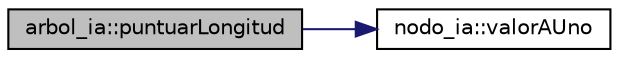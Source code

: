 digraph "arbol_ia::puntuarLongitud"
{
  edge [fontname="Helvetica",fontsize="10",labelfontname="Helvetica",labelfontsize="10"];
  node [fontname="Helvetica",fontsize="10",shape=record];
  rankdir="LR";
  Node6 [label="arbol_ia::puntuarLongitud",height=0.2,width=0.4,color="black", fillcolor="grey75", style="filled", fontcolor="black"];
  Node6 -> Node7 [color="midnightblue",fontsize="10",style="solid",fontname="Helvetica"];
  Node7 [label="nodo_ia::valorAUno",height=0.2,width=0.4,color="black", fillcolor="white", style="filled",URL="$classnodo__ia.html#a6a7389ae415df70be853585e8d8d8bad",tooltip="Pone el valor de todas las letras del arbol a 1 para poder jugar puntuando segun la longitud..."];
}
